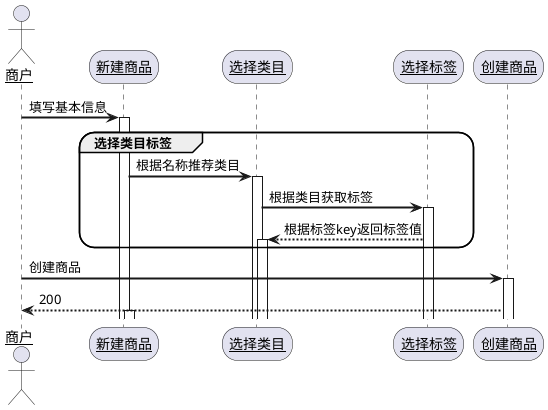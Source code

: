 @startuml
skinparam sequenceArrowThickness 2
skinparam roundcorner 30
skinparam maxmessagesize 90
skinparam sequenceParticipant underline

actor 商户 as S
participant "新建商品" as A
participant "选择类目" as B
participant "选择标签" as C
participant "创建商品" as D

S -> A: 填写基本信息
activate A

group 选择类目标签
        A -> B: 根据名称推荐类目
        activate B

        B -> C: 根据类目获取标签
        activate C
        C --> B: 根据标签key返回标签值
        activate B

end

S -> D: 创建商品
activate D

D --> S: 200
activate A


@enduml